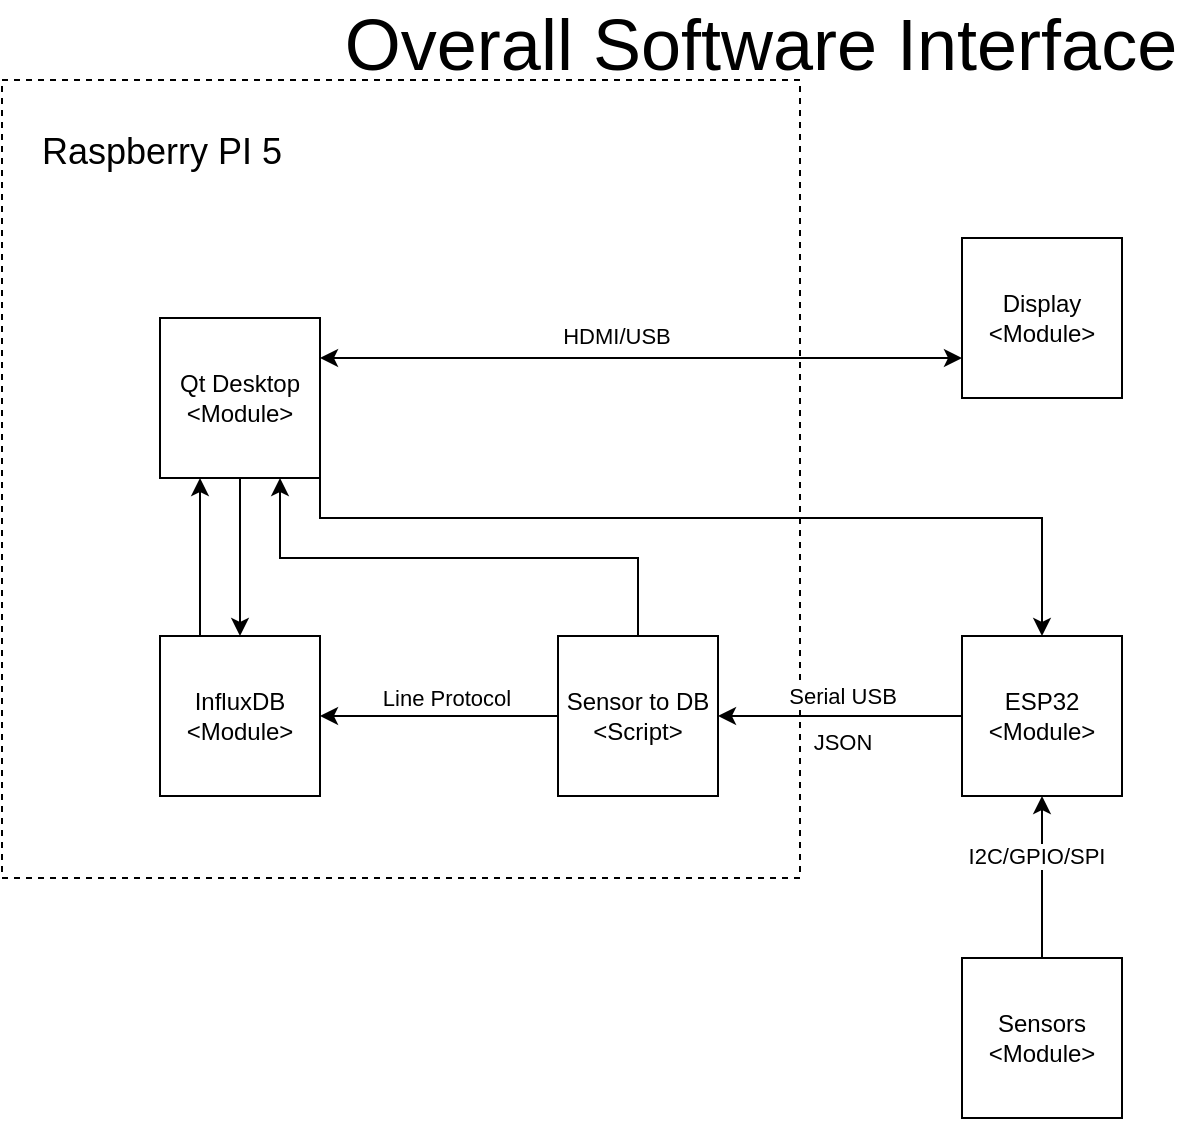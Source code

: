 <mxfile version="27.0.1">
  <diagram name="Page-1" id="HhNXI8WZJUnv4hM9NlqA">
    <mxGraphModel dx="786" dy="451" grid="1" gridSize="10" guides="1" tooltips="1" connect="1" arrows="1" fold="1" page="1" pageScale="1" pageWidth="827" pageHeight="1169" math="0" shadow="0">
      <root>
        <mxCell id="0" />
        <mxCell id="1" parent="0" />
        <mxCell id="tCFHhLoynig8EYh6mOK0-1" value="&lt;font style=&quot;font-size: 36px;&quot;&gt;Overall Software Interface&lt;/font&gt;" style="text;html=1;align=center;verticalAlign=middle;whiteSpace=wrap;rounded=0;" parent="1" vertex="1">
          <mxGeometry x="199" y="7" width="441" height="30" as="geometry" />
        </mxCell>
        <mxCell id="tCFHhLoynig8EYh6mOK0-3" value="" style="whiteSpace=wrap;html=1;aspect=fixed;dashed=1;fillColor=none;" parent="1" vertex="1">
          <mxGeometry x="40" y="40" width="399" height="399" as="geometry" />
        </mxCell>
        <mxCell id="iPKzkABQZ_fb3bEBrYu5-6" style="edgeStyle=orthogonalEdgeStyle;rounded=0;orthogonalLoop=1;jettySize=auto;html=1;exitX=0.25;exitY=0;exitDx=0;exitDy=0;entryX=0.25;entryY=1;entryDx=0;entryDy=0;" edge="1" parent="1" source="tCFHhLoynig8EYh6mOK0-4" target="tCFHhLoynig8EYh6mOK0-5">
          <mxGeometry relative="1" as="geometry" />
        </mxCell>
        <mxCell id="tCFHhLoynig8EYh6mOK0-4" value="InfluxDB&lt;br&gt;&amp;lt;Module&amp;gt;" style="whiteSpace=wrap;html=1;aspect=fixed;" parent="1" vertex="1">
          <mxGeometry x="119" y="318" width="80" height="80" as="geometry" />
        </mxCell>
        <mxCell id="Z7kRrfylKnzDRi8egSPC-1" style="edgeStyle=orthogonalEdgeStyle;rounded=0;orthogonalLoop=1;jettySize=auto;html=1;exitX=1;exitY=0.25;exitDx=0;exitDy=0;entryX=0;entryY=0.75;entryDx=0;entryDy=0;startArrow=classic;startFill=1;" parent="1" source="tCFHhLoynig8EYh6mOK0-5" target="KQubY17tb24o_JSvYcSJ-10" edge="1">
          <mxGeometry relative="1" as="geometry" />
        </mxCell>
        <mxCell id="Z7kRrfylKnzDRi8egSPC-2" value="HDMI/USB" style="edgeLabel;html=1;align=center;verticalAlign=middle;resizable=0;points=[];" parent="Z7kRrfylKnzDRi8egSPC-1" vertex="1" connectable="0">
          <mxGeometry x="-0.077" relative="1" as="geometry">
            <mxPoint y="-11" as="offset" />
          </mxGeometry>
        </mxCell>
        <mxCell id="iPKzkABQZ_fb3bEBrYu5-2" style="edgeStyle=orthogonalEdgeStyle;rounded=0;orthogonalLoop=1;jettySize=auto;html=1;exitX=1;exitY=0.75;exitDx=0;exitDy=0;entryX=0.5;entryY=0;entryDx=0;entryDy=0;" edge="1" parent="1" source="tCFHhLoynig8EYh6mOK0-5" target="KQubY17tb24o_JSvYcSJ-3">
          <mxGeometry relative="1" as="geometry">
            <Array as="points">
              <mxPoint x="199" y="259" />
              <mxPoint x="560" y="259" />
            </Array>
          </mxGeometry>
        </mxCell>
        <mxCell id="iPKzkABQZ_fb3bEBrYu5-8" style="edgeStyle=orthogonalEdgeStyle;rounded=0;orthogonalLoop=1;jettySize=auto;html=1;exitX=0.5;exitY=1;exitDx=0;exitDy=0;" edge="1" parent="1" source="tCFHhLoynig8EYh6mOK0-5" target="tCFHhLoynig8EYh6mOK0-4">
          <mxGeometry relative="1" as="geometry" />
        </mxCell>
        <mxCell id="iPKzkABQZ_fb3bEBrYu5-9" style="edgeStyle=orthogonalEdgeStyle;rounded=0;orthogonalLoop=1;jettySize=auto;html=1;exitX=0.75;exitY=1;exitDx=0;exitDy=0;entryX=0.5;entryY=0;entryDx=0;entryDy=0;startArrow=classic;startFill=1;endArrow=none;" edge="1" parent="1" source="tCFHhLoynig8EYh6mOK0-5" target="KQubY17tb24o_JSvYcSJ-16">
          <mxGeometry relative="1" as="geometry">
            <Array as="points">
              <mxPoint x="179" y="279" />
              <mxPoint x="358" y="279" />
            </Array>
          </mxGeometry>
        </mxCell>
        <mxCell id="tCFHhLoynig8EYh6mOK0-5" value="Qt Desktop&lt;br&gt;&amp;lt;Module&amp;gt;" style="whiteSpace=wrap;html=1;aspect=fixed;" parent="1" vertex="1">
          <mxGeometry x="119" y="159" width="80" height="80" as="geometry" />
        </mxCell>
        <mxCell id="KQubY17tb24o_JSvYcSJ-1" value="&lt;font style=&quot;font-size: 18px;&quot;&gt;Raspberry PI 5&lt;/font&gt;" style="text;html=1;align=center;verticalAlign=middle;whiteSpace=wrap;rounded=0;" parent="1" vertex="1">
          <mxGeometry x="50" y="49" width="140" height="54" as="geometry" />
        </mxCell>
        <mxCell id="KQubY17tb24o_JSvYcSJ-3" value="ESP32&lt;br&gt;&amp;lt;Module&amp;gt;" style="whiteSpace=wrap;html=1;aspect=fixed;" parent="1" vertex="1">
          <mxGeometry x="520" y="318" width="80" height="80" as="geometry" />
        </mxCell>
        <mxCell id="KQubY17tb24o_JSvYcSJ-9" style="edgeStyle=orthogonalEdgeStyle;rounded=0;orthogonalLoop=1;jettySize=auto;html=1;exitX=0.5;exitY=0;exitDx=0;exitDy=0;entryX=0.5;entryY=1;entryDx=0;entryDy=0;" parent="1" source="KQubY17tb24o_JSvYcSJ-4" target="KQubY17tb24o_JSvYcSJ-3" edge="1">
          <mxGeometry relative="1" as="geometry" />
        </mxCell>
        <mxCell id="Lk2kVFszZDgi0h9clUzz-4" value="I2C/GPIO/SPI" style="edgeLabel;html=1;align=center;verticalAlign=middle;resizable=0;points=[];" parent="KQubY17tb24o_JSvYcSJ-9" vertex="1" connectable="0">
          <mxGeometry x="-0.056" y="3" relative="1" as="geometry">
            <mxPoint y="-13" as="offset" />
          </mxGeometry>
        </mxCell>
        <mxCell id="KQubY17tb24o_JSvYcSJ-4" value="Sensors&lt;br&gt;&amp;lt;Module&amp;gt;" style="whiteSpace=wrap;html=1;aspect=fixed;" parent="1" vertex="1">
          <mxGeometry x="520" y="479" width="80" height="80" as="geometry" />
        </mxCell>
        <mxCell id="KQubY17tb24o_JSvYcSJ-10" value="Display&lt;br&gt;&amp;lt;Module&amp;gt;" style="whiteSpace=wrap;html=1;aspect=fixed;" parent="1" vertex="1">
          <mxGeometry x="520" y="119" width="80" height="80" as="geometry" />
        </mxCell>
        <mxCell id="KQubY17tb24o_JSvYcSJ-17" style="edgeStyle=orthogonalEdgeStyle;rounded=0;orthogonalLoop=1;jettySize=auto;html=1;exitX=0;exitY=0.5;exitDx=0;exitDy=0;entryX=1;entryY=0.5;entryDx=0;entryDy=0;startArrow=none;startFill=0;endArrow=classic;endFill=1;" parent="1" source="KQubY17tb24o_JSvYcSJ-3" target="KQubY17tb24o_JSvYcSJ-16" edge="1">
          <mxGeometry relative="1" as="geometry">
            <Array as="points" />
          </mxGeometry>
        </mxCell>
        <mxCell id="KQubY17tb24o_JSvYcSJ-44" value="Serial USB" style="edgeLabel;html=1;align=center;verticalAlign=middle;resizable=0;points=[];" parent="KQubY17tb24o_JSvYcSJ-17" vertex="1" connectable="0">
          <mxGeometry x="-0.138" y="1" relative="1" as="geometry">
            <mxPoint x="-8" y="-11" as="offset" />
          </mxGeometry>
        </mxCell>
        <mxCell id="Lk2kVFszZDgi0h9clUzz-2" style="edgeStyle=orthogonalEdgeStyle;rounded=0;orthogonalLoop=1;jettySize=auto;html=1;exitX=0;exitY=0.5;exitDx=0;exitDy=0;entryX=1;entryY=0.5;entryDx=0;entryDy=0;" parent="1" source="KQubY17tb24o_JSvYcSJ-16" target="tCFHhLoynig8EYh6mOK0-4" edge="1">
          <mxGeometry relative="1" as="geometry" />
        </mxCell>
        <mxCell id="Lk2kVFszZDgi0h9clUzz-3" value="Line Protocol" style="edgeLabel;html=1;align=center;verticalAlign=middle;resizable=0;points=[];" parent="Lk2kVFszZDgi0h9clUzz-2" vertex="1" connectable="0">
          <mxGeometry x="0.264" y="-1" relative="1" as="geometry">
            <mxPoint x="19" y="-8" as="offset" />
          </mxGeometry>
        </mxCell>
        <mxCell id="KQubY17tb24o_JSvYcSJ-16" value="Sensor to DB&lt;br&gt;&amp;lt;Script&amp;gt;" style="whiteSpace=wrap;html=1;aspect=fixed;" parent="1" vertex="1">
          <mxGeometry x="318" y="318" width="80" height="80" as="geometry" />
        </mxCell>
        <mxCell id="iPKzkABQZ_fb3bEBrYu5-1" value="&lt;font&gt;JSON&lt;/font&gt;" style="text;html=1;align=center;verticalAlign=middle;resizable=0;points=[];autosize=1;strokeColor=none;fillColor=none;fontSize=11;" vertex="1" parent="1">
          <mxGeometry x="435" y="356" width="50" height="30" as="geometry" />
        </mxCell>
      </root>
    </mxGraphModel>
  </diagram>
</mxfile>
